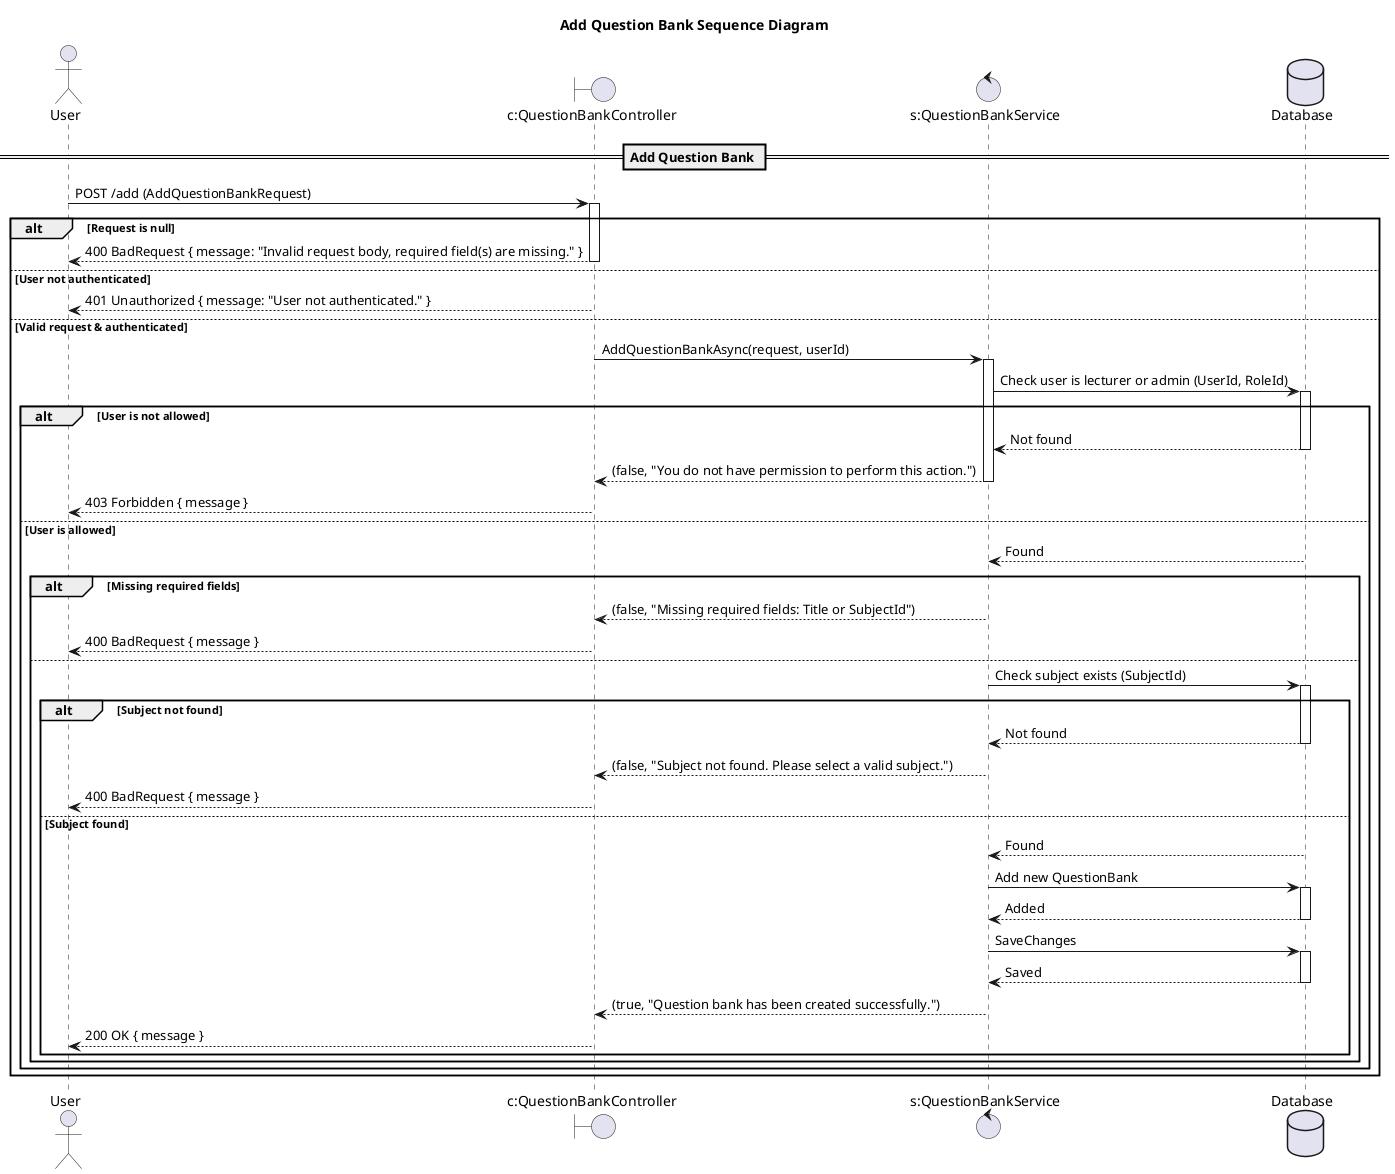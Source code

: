 @startuml

title Add Question Bank Sequence Diagram

actor "User" as Client
boundary "c:QuestionBankController" as Controller
control "s:QuestionBankService" as Service
database "Database" as DB

== Add Question Bank ==

Client -> Controller: POST /add (AddQuestionBankRequest)
activate Controller

alt Request is null
    Controller --> Client: 400 BadRequest { message: "Invalid request body, required field(s) are missing." }
    deactivate Controller
else User not authenticated
    Controller --> Client: 401 Unauthorized { message: "User not authenticated." }
    deactivate Controller
else Valid request & authenticated
    Controller -> Service: AddQuestionBankAsync(request, userId)
    activate Service

    Service -> DB: Check user is lecturer or admin (UserId, RoleId)
    activate DB
    alt User is not allowed
        DB --> Service: Not found
        deactivate DB
        Service --> Controller: (false, "You do not have permission to perform this action.")
        deactivate Service
        Controller --> Client: 403 Forbidden { message }
        deactivate Controller
    else User is allowed
        DB --> Service: Found
        deactivate DB

        alt Missing required fields
            Service --> Controller: (false, "Missing required fields: Title or SubjectId")
            deactivate Service
            Controller --> Client: 400 BadRequest { message }
            deactivate Controller
        else
            Service -> DB: Check subject exists (SubjectId)
            activate DB
            alt Subject not found
                DB --> Service: Not found
                deactivate DB
                Service --> Controller: (false, "Subject not found. Please select a valid subject.")
                deactivate Service
                Controller --> Client: 400 BadRequest { message }
                deactivate Controller
            else Subject found
                DB --> Service: Found
                deactivate DB
                Service -> DB: Add new QuestionBank
                activate DB
                DB --> Service: Added
                deactivate DB
                Service -> DB: SaveChanges
                activate DB
                DB --> Service: Saved
                deactivate DB
                Service --> Controller: (true, "Question bank has been created successfully.")
                deactivate Service
                Controller --> Client: 200 OK { message }
                deactivate Controller
            end alt
        end alt
    end alt
end alt

@enduml 